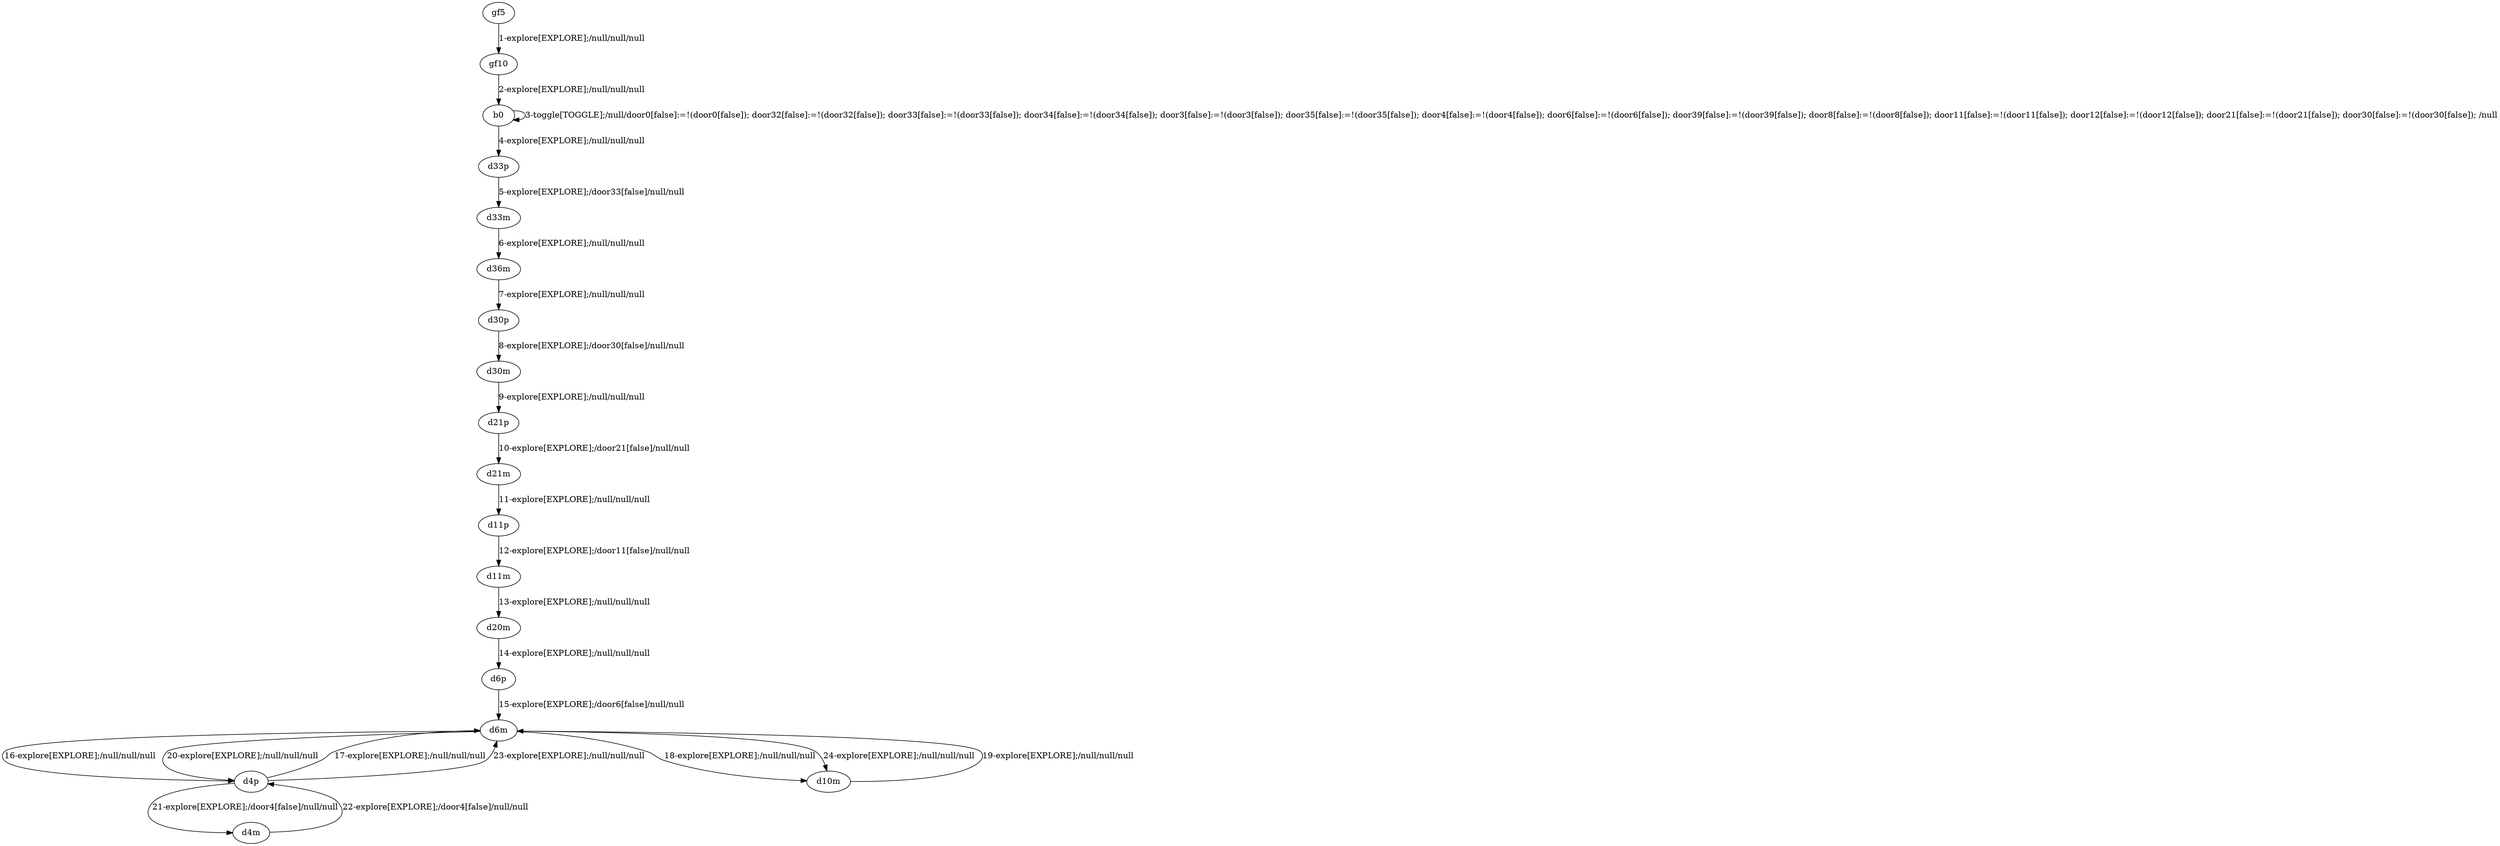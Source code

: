 # Total number of goals covered by this test: 1
# d4m --> d4p

digraph g {
"gf5" -> "gf10" [label = "1-explore[EXPLORE];/null/null/null"];
"gf10" -> "b0" [label = "2-explore[EXPLORE];/null/null/null"];
"b0" -> "b0" [label = "3-toggle[TOGGLE];/null/door0[false]:=!(door0[false]); door32[false]:=!(door32[false]); door33[false]:=!(door33[false]); door34[false]:=!(door34[false]); door3[false]:=!(door3[false]); door35[false]:=!(door35[false]); door4[false]:=!(door4[false]); door6[false]:=!(door6[false]); door39[false]:=!(door39[false]); door8[false]:=!(door8[false]); door11[false]:=!(door11[false]); door12[false]:=!(door12[false]); door21[false]:=!(door21[false]); door30[false]:=!(door30[false]); /null"];
"b0" -> "d33p" [label = "4-explore[EXPLORE];/null/null/null"];
"d33p" -> "d33m" [label = "5-explore[EXPLORE];/door33[false]/null/null"];
"d33m" -> "d36m" [label = "6-explore[EXPLORE];/null/null/null"];
"d36m" -> "d30p" [label = "7-explore[EXPLORE];/null/null/null"];
"d30p" -> "d30m" [label = "8-explore[EXPLORE];/door30[false]/null/null"];
"d30m" -> "d21p" [label = "9-explore[EXPLORE];/null/null/null"];
"d21p" -> "d21m" [label = "10-explore[EXPLORE];/door21[false]/null/null"];
"d21m" -> "d11p" [label = "11-explore[EXPLORE];/null/null/null"];
"d11p" -> "d11m" [label = "12-explore[EXPLORE];/door11[false]/null/null"];
"d11m" -> "d20m" [label = "13-explore[EXPLORE];/null/null/null"];
"d20m" -> "d6p" [label = "14-explore[EXPLORE];/null/null/null"];
"d6p" -> "d6m" [label = "15-explore[EXPLORE];/door6[false]/null/null"];
"d6m" -> "d4p" [label = "16-explore[EXPLORE];/null/null/null"];
"d4p" -> "d6m" [label = "17-explore[EXPLORE];/null/null/null"];
"d6m" -> "d10m" [label = "18-explore[EXPLORE];/null/null/null"];
"d10m" -> "d6m" [label = "19-explore[EXPLORE];/null/null/null"];
"d6m" -> "d4p" [label = "20-explore[EXPLORE];/null/null/null"];
"d4p" -> "d4m" [label = "21-explore[EXPLORE];/door4[false]/null/null"];
"d4m" -> "d4p" [label = "22-explore[EXPLORE];/door4[false]/null/null"];
"d4p" -> "d6m" [label = "23-explore[EXPLORE];/null/null/null"];
"d6m" -> "d10m" [label = "24-explore[EXPLORE];/null/null/null"];
}